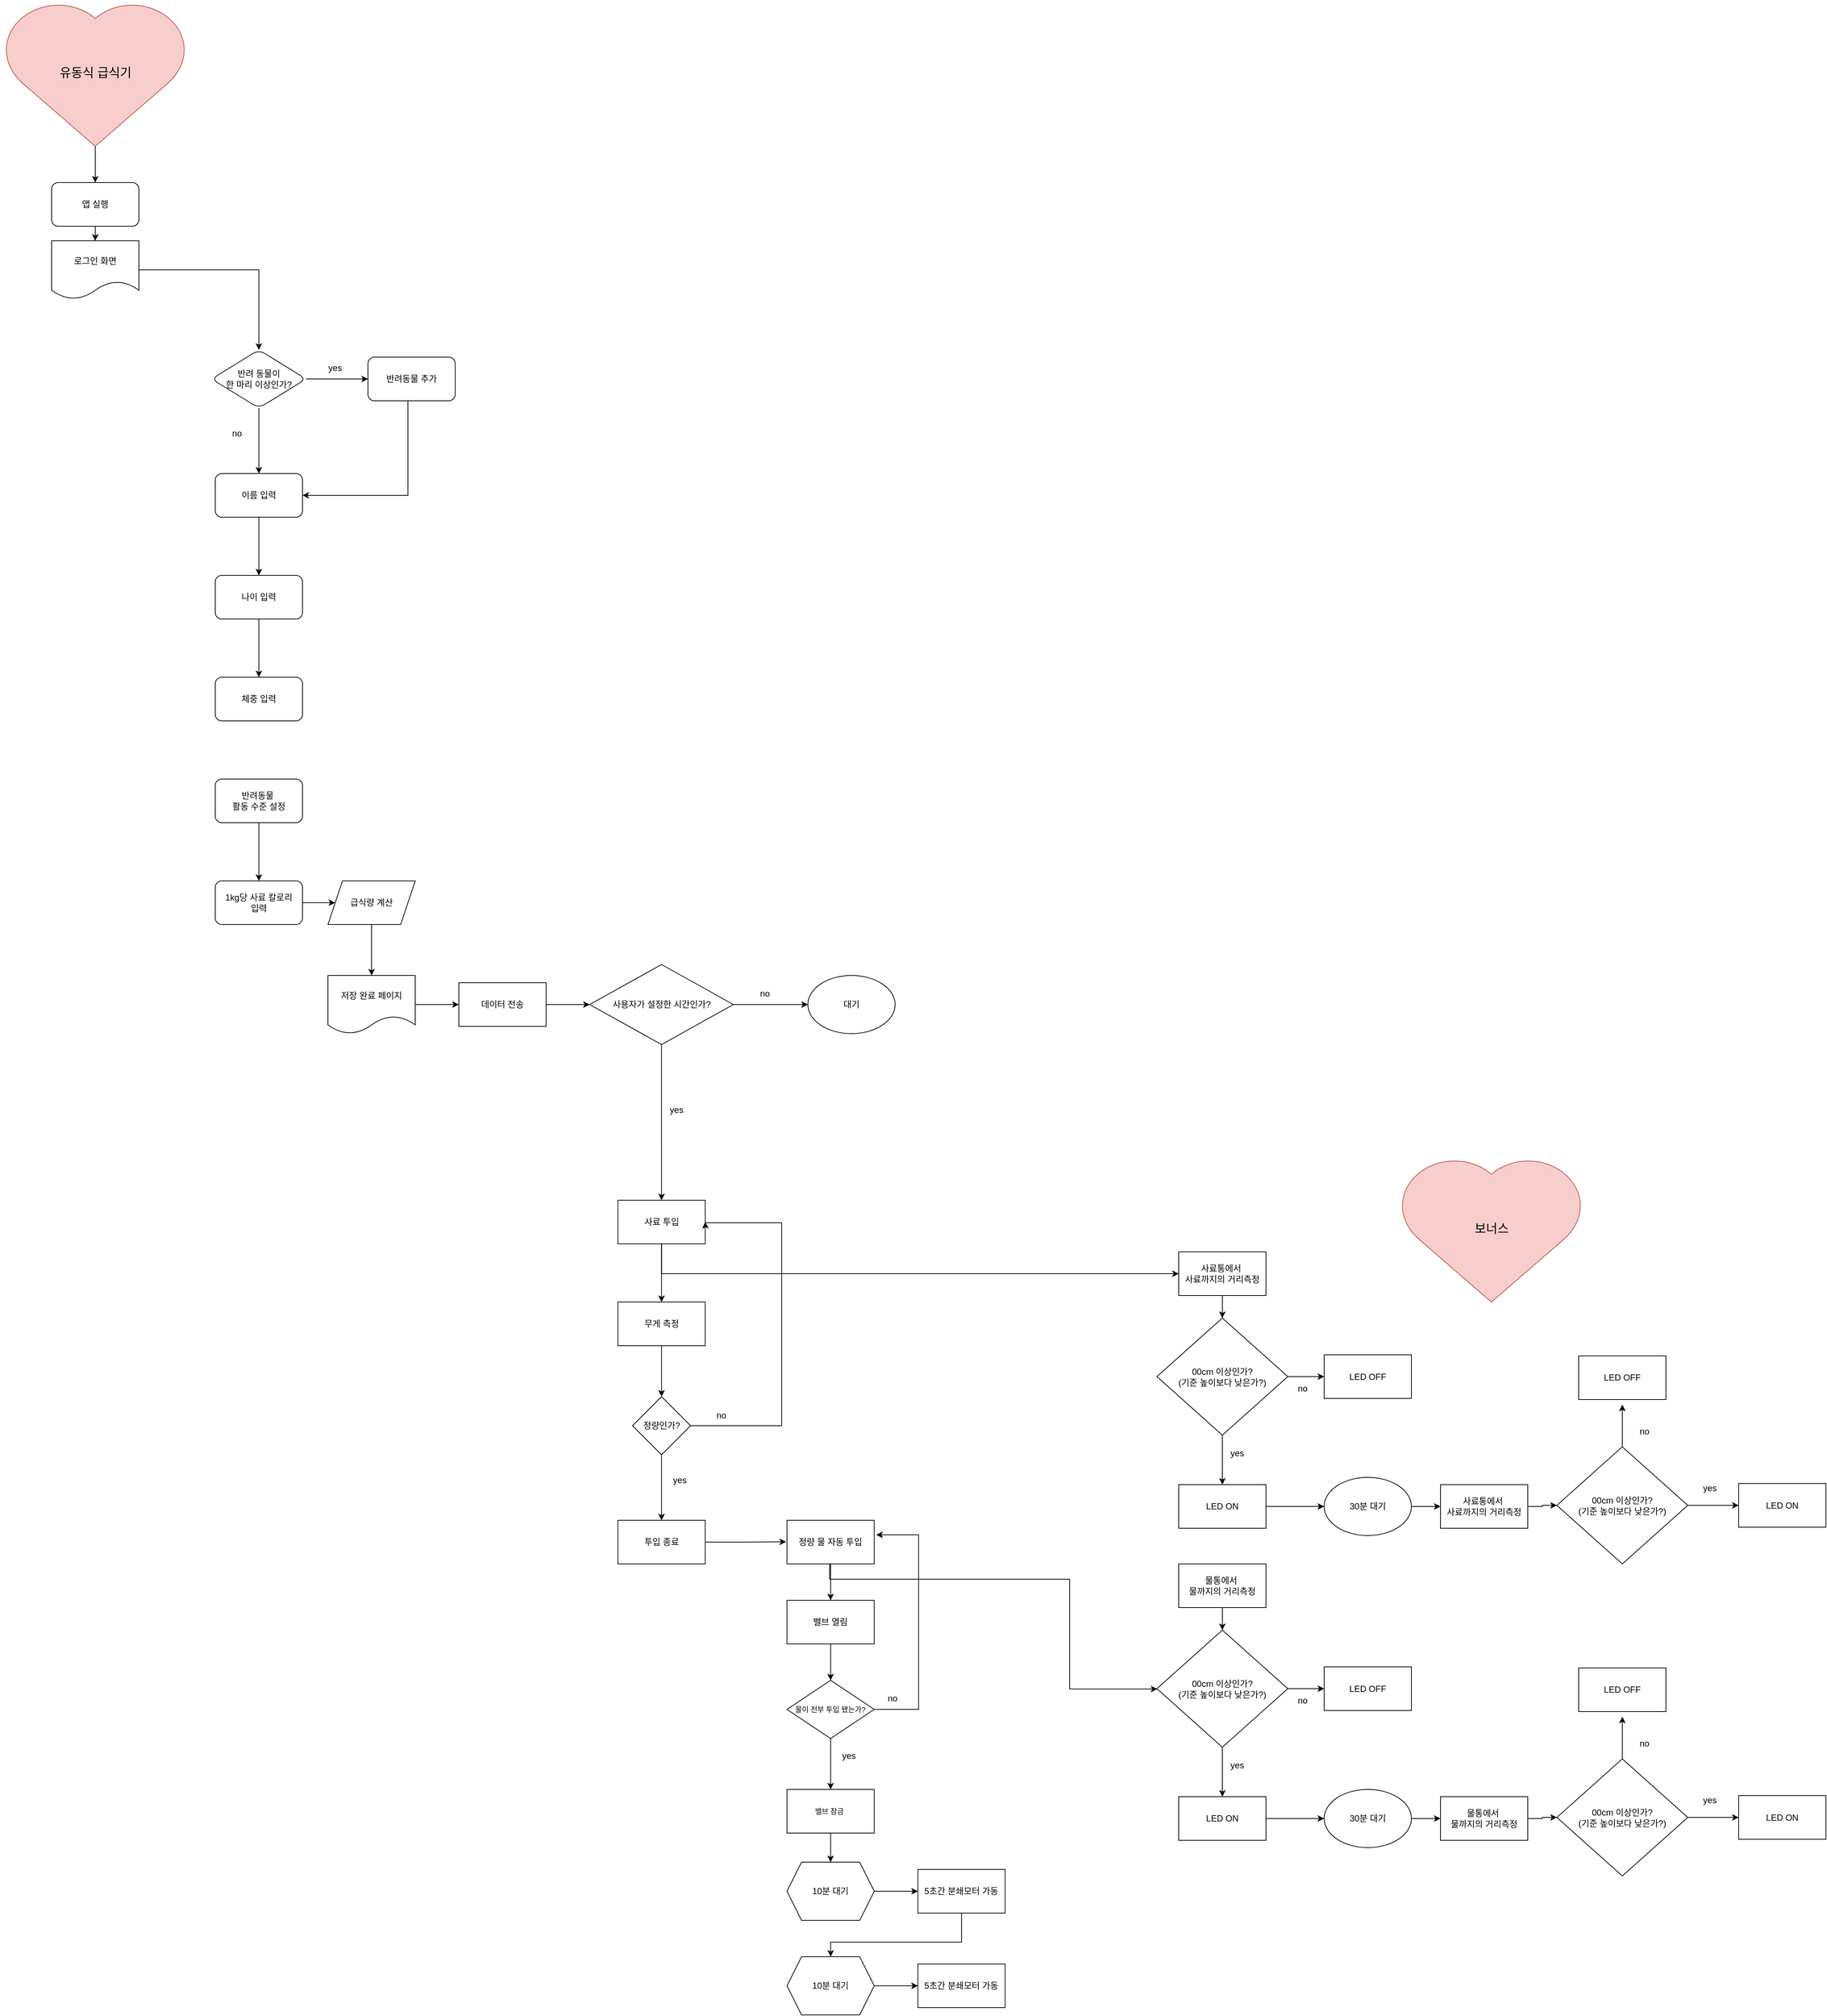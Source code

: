 <mxfile>
    <diagram id="daU45LD62OhOgbeOBliT" name="페이지-1">
        <mxGraphModel dx="7048" dy="6536" grid="1" gridSize="10" guides="1" tooltips="1" connect="1" arrows="1" fold="1" page="1" pageScale="1" pageWidth="827" pageHeight="1169" math="0" shadow="0">
            <root>
                <mxCell id="0"/>
                <mxCell id="1" parent="0"/>
                <mxCell id="2" value="" style="edgeStyle=orthogonalEdgeStyle;rounded=0;orthogonalLoop=1;jettySize=auto;html=1;" edge="1" parent="1" source="4" target="50">
                    <mxGeometry relative="1" as="geometry"/>
                </mxCell>
                <mxCell id="3" style="edgeStyle=orthogonalEdgeStyle;rounded=0;orthogonalLoop=1;jettySize=auto;html=1;entryX=0;entryY=0.5;entryDx=0;entryDy=0;" edge="1" parent="1" source="4" target="69">
                    <mxGeometry relative="1" as="geometry">
                        <Array as="points">
                            <mxPoint x="-2191" y="-2060"/>
                            <mxPoint x="-1490" y="-2060"/>
                        </Array>
                    </mxGeometry>
                </mxCell>
                <mxCell id="4" value="사료 투입" style="rounded=0;whiteSpace=wrap;html=1;" vertex="1" parent="1">
                    <mxGeometry x="-2251.24" y="-2161" width="120" height="60" as="geometry"/>
                </mxCell>
                <mxCell id="5" value="" style="edgeStyle=orthogonalEdgeStyle;rounded=0;orthogonalLoop=1;jettySize=auto;html=1;" edge="1" parent="1" source="6" target="10">
                    <mxGeometry relative="1" as="geometry"/>
                </mxCell>
                <mxCell id="6" value="앱 실행" style="rounded=1;whiteSpace=wrap;html=1;" vertex="1" parent="1">
                    <mxGeometry x="-3030" y="-3560" width="120" height="60" as="geometry"/>
                </mxCell>
                <mxCell id="7" style="edgeStyle=orthogonalEdgeStyle;rounded=0;orthogonalLoop=1;jettySize=auto;html=1;entryX=0.5;entryY=0;entryDx=0;entryDy=0;" edge="1" parent="1" source="8" target="6">
                    <mxGeometry relative="1" as="geometry"/>
                </mxCell>
                <mxCell id="8" value="유동식 급식기" style="verticalLabelPosition=middle;verticalAlign=middle;html=1;shape=mxgraph.basic.heart;fillColor=#f8cecc;strokeColor=#b85450;labelPosition=center;align=center;fontColor=#000000;fontSize=17;" vertex="1" parent="1">
                    <mxGeometry x="-3100" y="-3810" width="260" height="200" as="geometry"/>
                </mxCell>
                <mxCell id="9" value="" style="edgeStyle=orthogonalEdgeStyle;rounded=0;orthogonalLoop=1;jettySize=auto;html=1;" edge="1" parent="1" source="10" target="11">
                    <mxGeometry relative="1" as="geometry"/>
                </mxCell>
                <mxCell id="10" value="로그인 화면" style="shape=document;whiteSpace=wrap;html=1;boundedLbl=1;rounded=1;" vertex="1" parent="1">
                    <mxGeometry x="-3030" y="-3480" width="120" height="80" as="geometry"/>
                </mxCell>
                <mxCell id="11" value="반려 동물이&lt;div&gt;한 마리 이상인가?&lt;/div&gt;" style="rhombus;whiteSpace=wrap;html=1;rounded=1;" vertex="1" parent="1">
                    <mxGeometry x="-2810" y="-3330" width="130" height="80" as="geometry"/>
                </mxCell>
                <mxCell id="12" style="edgeStyle=orthogonalEdgeStyle;rounded=0;orthogonalLoop=1;jettySize=auto;html=1;exitX=0.5;exitY=1;exitDx=0;exitDy=0;entryX=1;entryY=0.5;entryDx=0;entryDy=0;" edge="1" parent="1" source="13" target="19">
                    <mxGeometry relative="1" as="geometry">
                        <mxPoint x="-2535.529" y="-3145" as="targetPoint"/>
                        <Array as="points">
                            <mxPoint x="-2540" y="-3260"/>
                            <mxPoint x="-2540" y="-3130"/>
                        </Array>
                    </mxGeometry>
                </mxCell>
                <mxCell id="13" value="반려동물 추가" style="whiteSpace=wrap;html=1;rounded=1;" vertex="1" parent="1">
                    <mxGeometry x="-2595" y="-3320" width="120" height="60" as="geometry"/>
                </mxCell>
                <mxCell id="14" value="나이 입력" style="whiteSpace=wrap;html=1;rounded=1;" vertex="1" parent="1">
                    <mxGeometry x="-2805" y="-3020" width="120" height="60" as="geometry"/>
                </mxCell>
                <mxCell id="15" value="반려동물&amp;nbsp;&lt;div&gt;활동 수준 설정&lt;/div&gt;" style="whiteSpace=wrap;html=1;rounded=1;" vertex="1" parent="1">
                    <mxGeometry x="-2805" y="-2740" width="120" height="60" as="geometry"/>
                </mxCell>
                <mxCell id="16" value="물이 전부 투입 됐는가?" style="rhombus;whiteSpace=wrap;html=1;fontSize=10;" vertex="1" parent="1">
                    <mxGeometry x="-2018.72" y="-1501" width="120" height="80" as="geometry"/>
                </mxCell>
                <mxCell id="17" value="급식량 계산" style="shape=parallelogram;perimeter=parallelogramPerimeter;whiteSpace=wrap;html=1;fixedSize=1;" vertex="1" parent="1">
                    <mxGeometry x="-2650" y="-2600" width="120" height="60" as="geometry"/>
                </mxCell>
                <mxCell id="18" value="5초간 분쇄모터 가동" style="rounded=0;whiteSpace=wrap;html=1;" vertex="1" parent="1">
                    <mxGeometry x="-1838.72" y="-1241" width="120" height="60" as="geometry"/>
                </mxCell>
                <mxCell id="19" value="이름 입력" style="whiteSpace=wrap;html=1;rounded=1;" vertex="1" parent="1">
                    <mxGeometry x="-2805" y="-3160" width="120" height="60" as="geometry"/>
                </mxCell>
                <mxCell id="20" value="10분 대기" style="shape=hexagon;perimeter=hexagonPerimeter2;whiteSpace=wrap;html=1;fixedSize=1;" vertex="1" parent="1">
                    <mxGeometry x="-2018.72" y="-1251" width="120" height="80" as="geometry"/>
                </mxCell>
                <mxCell id="21" value="데이터 전송" style="whiteSpace=wrap;html=1;" vertex="1" parent="1">
                    <mxGeometry x="-2470" y="-2460" width="120" height="60" as="geometry"/>
                </mxCell>
                <mxCell id="22" value="yes" style="text;html=1;align=center;verticalAlign=middle;whiteSpace=wrap;rounded=0;" vertex="1" parent="1">
                    <mxGeometry x="-2670" y="-3320" width="60" height="30" as="geometry"/>
                </mxCell>
                <mxCell id="23" value="" style="edgeStyle=orthogonalEdgeStyle;rounded=0;orthogonalLoop=1;jettySize=auto;html=1;" edge="1" parent="1" source="16">
                    <mxGeometry relative="1" as="geometry">
                        <mxPoint x="-1958.72" y="-1351" as="targetPoint"/>
                    </mxGeometry>
                </mxCell>
                <mxCell id="24" value="저장 완료 페이지" style="shape=document;whiteSpace=wrap;html=1;boundedLbl=1;" vertex="1" parent="1">
                    <mxGeometry x="-2650" y="-2470" width="120" height="80" as="geometry"/>
                </mxCell>
                <mxCell id="25" value="사용자가 설정한 시간인가?" style="rhombus;whiteSpace=wrap;html=1;" vertex="1" parent="1">
                    <mxGeometry x="-2290" y="-2485" width="197.52" height="110" as="geometry"/>
                </mxCell>
                <mxCell id="26" value="체중 입력" style="whiteSpace=wrap;html=1;rounded=1;" vertex="1" parent="1">
                    <mxGeometry x="-2805" y="-2880" width="120" height="60" as="geometry"/>
                </mxCell>
                <mxCell id="27" value="" style="edgeStyle=orthogonalEdgeStyle;rounded=0;orthogonalLoop=1;jettySize=auto;html=1;" edge="1" parent="1" source="19" target="14">
                    <mxGeometry relative="1" as="geometry"/>
                </mxCell>
                <mxCell id="28" value="no" style="text;html=1;align=center;verticalAlign=middle;whiteSpace=wrap;rounded=0;" vertex="1" parent="1">
                    <mxGeometry x="-2805" y="-3230" width="60" height="30" as="geometry"/>
                </mxCell>
                <mxCell id="29" value="대기" style="ellipse;whiteSpace=wrap;html=1;" vertex="1" parent="1">
                    <mxGeometry x="-1990" y="-2470" width="120" height="80" as="geometry"/>
                </mxCell>
                <mxCell id="30" value="" style="edgeStyle=orthogonalEdgeStyle;rounded=0;orthogonalLoop=1;jettySize=auto;html=1;" edge="1" parent="1" source="74">
                    <mxGeometry relative="1" as="geometry">
                        <mxPoint x="-2640" y="-2570" as="targetPoint"/>
                    </mxGeometry>
                </mxCell>
                <mxCell id="31" style="edgeStyle=orthogonalEdgeStyle;rounded=0;orthogonalLoop=1;jettySize=auto;html=1;exitX=0.5;exitY=1;exitDx=0;exitDy=0;entryX=0.5;entryY=0;entryDx=0;entryDy=0;" edge="1" parent="1" source="67" target="16">
                    <mxGeometry relative="1" as="geometry"/>
                </mxCell>
                <mxCell id="32" value="" style="edgeStyle=orthogonalEdgeStyle;rounded=0;orthogonalLoop=1;jettySize=auto;html=1;" edge="1" parent="1" source="11" target="13">
                    <mxGeometry relative="1" as="geometry"/>
                </mxCell>
                <mxCell id="33" style="edgeStyle=orthogonalEdgeStyle;rounded=0;orthogonalLoop=1;jettySize=auto;html=1;entryX=0.5;entryY=0;entryDx=0;entryDy=0;" edge="1" parent="1" source="25" target="4">
                    <mxGeometry relative="1" as="geometry"/>
                </mxCell>
                <mxCell id="34" value="" style="edgeStyle=orthogonalEdgeStyle;rounded=0;orthogonalLoop=1;jettySize=auto;html=1;" edge="1" parent="1" source="51" target="41">
                    <mxGeometry relative="1" as="geometry"/>
                </mxCell>
                <mxCell id="35" value="LED OFF" style="rounded=0;whiteSpace=wrap;html=1;" vertex="1" parent="1">
                    <mxGeometry x="-1280" y="-1948.5" width="120" height="60" as="geometry"/>
                </mxCell>
                <mxCell id="36" style="edgeStyle=orthogonalEdgeStyle;rounded=0;orthogonalLoop=1;jettySize=auto;html=1;entryX=0;entryY=0.5;entryDx=0;entryDy=0;" edge="1" parent="1" source="25" target="29">
                    <mxGeometry relative="1" as="geometry"/>
                </mxCell>
                <mxCell id="37" value="" style="edgeStyle=orthogonalEdgeStyle;rounded=0;orthogonalLoop=1;jettySize=auto;html=1;" edge="1" parent="1" source="17" target="24">
                    <mxGeometry relative="1" as="geometry"/>
                </mxCell>
                <mxCell id="38" value="정량 물 자동 투입" style="rounded=0;whiteSpace=wrap;html=1;" vertex="1" parent="1">
                    <mxGeometry x="-2018.72" y="-1721" width="120" height="60" as="geometry"/>
                </mxCell>
                <mxCell id="39" value="no" style="text;html=1;align=center;verticalAlign=middle;resizable=0;points=[];autosize=1;strokeColor=none;fillColor=none;" vertex="1" parent="1">
                    <mxGeometry x="-1893.72" y="-1491" width="40" height="30" as="geometry"/>
                </mxCell>
                <mxCell id="40" value="5초간 분쇄모터 가동" style="rounded=0;whiteSpace=wrap;html=1;" vertex="1" parent="1">
                    <mxGeometry x="-1838.72" y="-1111" width="120" height="60" as="geometry"/>
                </mxCell>
                <mxCell id="41" value="투입 종료" style="whiteSpace=wrap;html=1;rounded=0;" vertex="1" parent="1">
                    <mxGeometry x="-2251.24" y="-1721" width="120" height="60" as="geometry"/>
                </mxCell>
                <mxCell id="42" value="no" style="text;html=1;align=center;verticalAlign=middle;whiteSpace=wrap;rounded=0;" vertex="1" parent="1">
                    <mxGeometry x="-2139.24" y="-1880" width="60" height="30" as="geometry"/>
                </mxCell>
                <mxCell id="43" style="edgeStyle=orthogonalEdgeStyle;rounded=0;orthogonalLoop=1;jettySize=auto;html=1;exitX=0.5;exitY=1;exitDx=0;exitDy=0;entryX=0.5;entryY=0;entryDx=0;entryDy=0;" edge="1" parent="1" source="38" target="67">
                    <mxGeometry relative="1" as="geometry"/>
                </mxCell>
                <mxCell id="44" value="no" style="text;html=1;align=center;verticalAlign=middle;resizable=0;points=[];autosize=1;strokeColor=none;fillColor=none;" vertex="1" parent="1">
                    <mxGeometry x="-1330" y="-1917" width="40" height="30" as="geometry"/>
                </mxCell>
                <mxCell id="45" style="edgeStyle=orthogonalEdgeStyle;rounded=0;orthogonalLoop=1;jettySize=auto;html=1;exitX=1;exitY=0.5;exitDx=0;exitDy=0;entryX=1.023;entryY=0.346;entryDx=0;entryDy=0;entryPerimeter=0;" edge="1" parent="1" source="16" target="38">
                    <mxGeometry relative="1" as="geometry">
                        <mxPoint x="-1838.72" y="-1591" as="targetPoint"/>
                        <Array as="points">
                            <mxPoint x="-1837.72" y="-1461"/>
                            <mxPoint x="-1837.72" y="-1701"/>
                            <mxPoint x="-1895.72" y="-1701"/>
                        </Array>
                    </mxGeometry>
                </mxCell>
                <mxCell id="46" style="edgeStyle=orthogonalEdgeStyle;rounded=0;orthogonalLoop=1;jettySize=auto;html=1;entryX=0;entryY=0.5;entryDx=0;entryDy=0;" edge="1" parent="1" source="20" target="18">
                    <mxGeometry relative="1" as="geometry"/>
                </mxCell>
                <mxCell id="47" value="no" style="text;html=1;align=center;verticalAlign=middle;whiteSpace=wrap;rounded=0;" vertex="1" parent="1">
                    <mxGeometry x="-2078.72" y="-2460" width="60" height="30" as="geometry"/>
                </mxCell>
                <mxCell id="48" value="yes" style="text;html=1;align=center;verticalAlign=middle;resizable=0;points=[];autosize=1;strokeColor=none;fillColor=none;" vertex="1" parent="1">
                    <mxGeometry x="-1953.72" y="-1412" width="40" height="30" as="geometry"/>
                </mxCell>
                <mxCell id="49" value="yes" style="text;html=1;align=center;verticalAlign=middle;resizable=0;points=[];autosize=1;strokeColor=none;fillColor=none;" vertex="1" parent="1">
                    <mxGeometry x="-1420" y="-1828" width="40" height="30" as="geometry"/>
                </mxCell>
                <mxCell id="50" value="무게 측정" style="rounded=0;whiteSpace=wrap;html=1;" vertex="1" parent="1">
                    <mxGeometry x="-2251.24" y="-2021" width="120" height="60" as="geometry"/>
                </mxCell>
                <mxCell id="51" value="정량인가?" style="rhombus;whiteSpace=wrap;html=1;rounded=0;" vertex="1" parent="1">
                    <mxGeometry x="-2231.24" y="-1891" width="80" height="80" as="geometry"/>
                </mxCell>
                <mxCell id="52" style="edgeStyle=orthogonalEdgeStyle;rounded=0;orthogonalLoop=1;jettySize=auto;html=1;exitX=1;exitY=0.5;exitDx=0;exitDy=0;" edge="1" parent="1" source="41">
                    <mxGeometry relative="1" as="geometry">
                        <mxPoint x="-2020" y="-1691.421" as="targetPoint"/>
                    </mxGeometry>
                </mxCell>
                <mxCell id="53" style="edgeStyle=orthogonalEdgeStyle;rounded=0;orthogonalLoop=1;jettySize=auto;html=1;exitX=1;exitY=0.5;exitDx=0;exitDy=0;entryX=0;entryY=0.5;entryDx=0;entryDy=0;" edge="1" parent="1" source="21" target="25">
                    <mxGeometry relative="1" as="geometry"/>
                </mxCell>
                <mxCell id="54" value="" style="edgeStyle=orthogonalEdgeStyle;rounded=0;orthogonalLoop=1;jettySize=auto;html=1;" edge="1" parent="1" source="15" target="74">
                    <mxGeometry relative="1" as="geometry"/>
                </mxCell>
                <mxCell id="55" value="" style="edgeStyle=orthogonalEdgeStyle;rounded=0;orthogonalLoop=1;jettySize=auto;html=1;" edge="1" parent="1" source="50" target="51">
                    <mxGeometry relative="1" as="geometry"/>
                </mxCell>
                <mxCell id="56" value="00cm 이상인가?&lt;div&gt;(기준 높이보다 낮은가?)&lt;/div&gt;" style="rhombus;whiteSpace=wrap;html=1;" vertex="1" parent="1">
                    <mxGeometry x="-1510" y="-1999" width="180" height="161" as="geometry"/>
                </mxCell>
                <mxCell id="57" value="yes" style="text;html=1;align=center;verticalAlign=middle;whiteSpace=wrap;rounded=0;" vertex="1" parent="1">
                    <mxGeometry x="-2196.24" y="-1791" width="60" height="30" as="geometry"/>
                </mxCell>
                <mxCell id="58" value="밸브 잠금&amp;nbsp;" style="whiteSpace=wrap;html=1;fontSize=10;" vertex="1" parent="1">
                    <mxGeometry x="-2018.72" y="-1351" width="120" height="60" as="geometry"/>
                </mxCell>
                <mxCell id="59" value="yes" style="text;html=1;align=center;verticalAlign=middle;resizable=0;points=[];autosize=1;strokeColor=none;fillColor=none;" vertex="1" parent="1">
                    <mxGeometry x="-2191.24" y="-2300" width="40" height="30" as="geometry"/>
                </mxCell>
                <mxCell id="60" value="" style="edgeStyle=orthogonalEdgeStyle;rounded=0;orthogonalLoop=1;jettySize=auto;html=1;" edge="1" parent="1" source="24" target="21">
                    <mxGeometry relative="1" as="geometry"/>
                </mxCell>
                <mxCell id="61" value="" style="edgeStyle=orthogonalEdgeStyle;rounded=0;orthogonalLoop=1;jettySize=auto;html=1;" edge="1" parent="1" source="11" target="19">
                    <mxGeometry relative="1" as="geometry"/>
                </mxCell>
                <mxCell id="62" style="edgeStyle=orthogonalEdgeStyle;rounded=0;orthogonalLoop=1;jettySize=auto;html=1;exitX=1;exitY=0.5;exitDx=0;exitDy=0;entryX=1;entryY=0.5;entryDx=0;entryDy=0;" edge="1" parent="1" source="51" target="4">
                    <mxGeometry relative="1" as="geometry">
                        <mxPoint x="-2026.24" y="-2131" as="targetPoint"/>
                        <Array as="points">
                            <mxPoint x="-2026" y="-1851"/>
                            <mxPoint x="-2026" y="-2130"/>
                            <mxPoint x="-2131" y="-2130"/>
                        </Array>
                    </mxGeometry>
                </mxCell>
                <mxCell id="63" style="edgeStyle=orthogonalEdgeStyle;rounded=0;orthogonalLoop=1;jettySize=auto;html=1;entryX=0;entryY=0.5;entryDx=0;entryDy=0;" edge="1" parent="1" source="71" target="40">
                    <mxGeometry relative="1" as="geometry"/>
                </mxCell>
                <mxCell id="64" style="edgeStyle=orthogonalEdgeStyle;rounded=0;orthogonalLoop=1;jettySize=auto;html=1;entryX=0.5;entryY=0;entryDx=0;entryDy=0;" edge="1" parent="1" source="18" target="71">
                    <mxGeometry relative="1" as="geometry">
                        <Array as="points">
                            <mxPoint x="-1778.72" y="-1141"/>
                            <mxPoint x="-1958.72" y="-1141"/>
                        </Array>
                    </mxGeometry>
                </mxCell>
                <mxCell id="65" value="" style="edgeStyle=orthogonalEdgeStyle;rounded=0;orthogonalLoop=1;jettySize=auto;html=1;" edge="1" parent="1" source="58" target="20">
                    <mxGeometry relative="1" as="geometry"/>
                </mxCell>
                <mxCell id="66" value="보너스" style="verticalLabelPosition=middle;verticalAlign=middle;html=1;shape=mxgraph.basic.heart;fillColor=#f8cecc;strokeColor=#b85450;labelPosition=center;align=center;fontColor=#000000;fontSize=17;" vertex="1" parent="1">
                    <mxGeometry x="-1180" y="-2221" width="260" height="200" as="geometry"/>
                </mxCell>
                <mxCell id="67" value="밸브 열림" style="rounded=0;whiteSpace=wrap;html=1;" vertex="1" parent="1">
                    <mxGeometry x="-2018.72" y="-1611" width="120" height="60" as="geometry"/>
                </mxCell>
                <mxCell id="68" style="edgeStyle=orthogonalEdgeStyle;rounded=0;orthogonalLoop=1;jettySize=auto;html=1;entryX=0.5;entryY=0;entryDx=0;entryDy=0;" edge="1" parent="1" source="56" target="77">
                    <mxGeometry relative="1" as="geometry"/>
                </mxCell>
                <mxCell id="69" value="사료통에서&amp;nbsp;&lt;div&gt;사료까지의 거리측정&lt;/div&gt;" style="rounded=0;whiteSpace=wrap;html=1;" vertex="1" parent="1">
                    <mxGeometry x="-1480" y="-2090" width="120" height="60" as="geometry"/>
                </mxCell>
                <mxCell id="70" style="edgeStyle=orthogonalEdgeStyle;rounded=0;orthogonalLoop=1;jettySize=auto;html=1;entryX=0.5;entryY=0;entryDx=0;entryDy=0;" edge="1" parent="1">
                    <mxGeometry relative="1" as="geometry">
                        <mxPoint x="-910" y="-1338" as="sourcePoint"/>
                        <mxPoint x="-910" y="-1307" as="targetPoint"/>
                    </mxGeometry>
                </mxCell>
                <mxCell id="71" value="10분 대기" style="shape=hexagon;perimeter=hexagonPerimeter2;whiteSpace=wrap;html=1;fixedSize=1;" vertex="1" parent="1">
                    <mxGeometry x="-2018.72" y="-1121" width="120" height="80" as="geometry"/>
                </mxCell>
                <mxCell id="72" style="edgeStyle=orthogonalEdgeStyle;rounded=0;orthogonalLoop=1;jettySize=auto;html=1;entryX=0;entryY=0.5;entryDx=0;entryDy=0;" edge="1" parent="1" source="56" target="35">
                    <mxGeometry relative="1" as="geometry"/>
                </mxCell>
                <mxCell id="73" style="edgeStyle=orthogonalEdgeStyle;rounded=0;orthogonalLoop=1;jettySize=auto;html=1;entryX=0.5;entryY=0;entryDx=0;entryDy=0;" edge="1" parent="1" source="69" target="56">
                    <mxGeometry relative="1" as="geometry"/>
                </mxCell>
                <mxCell id="74" value="1kg당 사료 칼로리&lt;div&gt;입력&lt;/div&gt;" style="whiteSpace=wrap;html=1;rounded=1;" vertex="1" parent="1">
                    <mxGeometry x="-2805" y="-2600" width="120" height="60" as="geometry"/>
                </mxCell>
                <mxCell id="75" value="" style="edgeStyle=orthogonalEdgeStyle;rounded=0;orthogonalLoop=1;jettySize=auto;html=1;" edge="1" parent="1" source="14" target="26">
                    <mxGeometry relative="1" as="geometry"/>
                </mxCell>
                <mxCell id="76" style="edgeStyle=orthogonalEdgeStyle;rounded=0;orthogonalLoop=1;jettySize=auto;html=1;exitX=1;exitY=0.5;exitDx=0;exitDy=0;entryX=0;entryY=0.5;entryDx=0;entryDy=0;" edge="1" parent="1" source="77" target="88">
                    <mxGeometry relative="1" as="geometry"/>
                </mxCell>
                <mxCell id="77" value="LED ON" style="rounded=0;whiteSpace=wrap;html=1;" vertex="1" parent="1">
                    <mxGeometry x="-1480" y="-1770" width="120" height="60" as="geometry"/>
                </mxCell>
                <mxCell id="78" value="LED OFF" style="rounded=0;whiteSpace=wrap;html=1;" vertex="1" parent="1">
                    <mxGeometry x="-930" y="-1947" width="120" height="60" as="geometry"/>
                </mxCell>
                <mxCell id="79" value="no" style="text;html=1;align=center;verticalAlign=middle;resizable=0;points=[];autosize=1;strokeColor=none;fillColor=none;" vertex="1" parent="1">
                    <mxGeometry x="-860" y="-1858" width="40" height="30" as="geometry"/>
                </mxCell>
                <mxCell id="80" value="yes" style="text;html=1;align=center;verticalAlign=middle;resizable=0;points=[];autosize=1;strokeColor=none;fillColor=none;" vertex="1" parent="1">
                    <mxGeometry x="-770" y="-1780" width="40" height="30" as="geometry"/>
                </mxCell>
                <mxCell id="81" style="edgeStyle=orthogonalEdgeStyle;rounded=0;orthogonalLoop=1;jettySize=auto;html=1;exitX=0.5;exitY=0;exitDx=0;exitDy=0;" edge="1" parent="1" source="83">
                    <mxGeometry relative="1" as="geometry">
                        <mxPoint x="-869.923" y="-1880" as="targetPoint"/>
                    </mxGeometry>
                </mxCell>
                <mxCell id="82" style="edgeStyle=orthogonalEdgeStyle;rounded=0;orthogonalLoop=1;jettySize=auto;html=1;exitX=1;exitY=0.5;exitDx=0;exitDy=0;entryX=0;entryY=0.5;entryDx=0;entryDy=0;" edge="1" parent="1" source="83" target="86">
                    <mxGeometry relative="1" as="geometry"/>
                </mxCell>
                <mxCell id="83" value="00cm 이상인가?&lt;div&gt;(기준 높이보다 낮은가?)&lt;/div&gt;" style="rhombus;whiteSpace=wrap;html=1;" vertex="1" parent="1">
                    <mxGeometry x="-960" y="-1822" width="180" height="161" as="geometry"/>
                </mxCell>
                <mxCell id="84" style="edgeStyle=orthogonalEdgeStyle;rounded=0;orthogonalLoop=1;jettySize=auto;html=1;exitX=1;exitY=0.5;exitDx=0;exitDy=0;entryX=0;entryY=0.5;entryDx=0;entryDy=0;" edge="1" parent="1" source="85" target="83">
                    <mxGeometry relative="1" as="geometry"/>
                </mxCell>
                <mxCell id="85" value="사료통에서&amp;nbsp;&lt;div&gt;사료까지의 거리측정&lt;/div&gt;" style="rounded=0;whiteSpace=wrap;html=1;" vertex="1" parent="1">
                    <mxGeometry x="-1120" y="-1770" width="120" height="60" as="geometry"/>
                </mxCell>
                <mxCell id="86" value="LED ON" style="rounded=0;whiteSpace=wrap;html=1;" vertex="1" parent="1">
                    <mxGeometry x="-710" y="-1771.5" width="120" height="60" as="geometry"/>
                </mxCell>
                <mxCell id="87" style="edgeStyle=orthogonalEdgeStyle;rounded=0;orthogonalLoop=1;jettySize=auto;html=1;exitX=1;exitY=0.5;exitDx=0;exitDy=0;entryX=0;entryY=0.5;entryDx=0;entryDy=0;" edge="1" parent="1" source="88" target="85">
                    <mxGeometry relative="1" as="geometry"/>
                </mxCell>
                <mxCell id="88" value="30분 대기" style="ellipse;whiteSpace=wrap;html=1;" vertex="1" parent="1">
                    <mxGeometry x="-1280" y="-1780" width="120" height="80" as="geometry"/>
                </mxCell>
                <mxCell id="89" value="LED OFF" style="rounded=0;whiteSpace=wrap;html=1;" vertex="1" parent="1">
                    <mxGeometry x="-1280" y="-1519.5" width="120" height="60" as="geometry"/>
                </mxCell>
                <mxCell id="90" value="no" style="text;html=1;align=center;verticalAlign=middle;resizable=0;points=[];autosize=1;strokeColor=none;fillColor=none;" vertex="1" parent="1">
                    <mxGeometry x="-1330" y="-1488" width="40" height="30" as="geometry"/>
                </mxCell>
                <mxCell id="91" value="yes" style="text;html=1;align=center;verticalAlign=middle;resizable=0;points=[];autosize=1;strokeColor=none;fillColor=none;" vertex="1" parent="1">
                    <mxGeometry x="-1420" y="-1399" width="40" height="30" as="geometry"/>
                </mxCell>
                <mxCell id="92" value="00cm 이상인가?&lt;div&gt;(기준 높이보다 낮은가?)&lt;/div&gt;" style="rhombus;whiteSpace=wrap;html=1;" vertex="1" parent="1">
                    <mxGeometry x="-1510" y="-1570" width="180" height="161" as="geometry"/>
                </mxCell>
                <mxCell id="93" style="edgeStyle=orthogonalEdgeStyle;rounded=0;orthogonalLoop=1;jettySize=auto;html=1;entryX=0.5;entryY=0;entryDx=0;entryDy=0;" edge="1" parent="1" source="92" target="98">
                    <mxGeometry relative="1" as="geometry"/>
                </mxCell>
                <mxCell id="94" value="물통에서&amp;nbsp;&lt;div&gt;물까지의 거리측정&lt;/div&gt;" style="rounded=0;whiteSpace=wrap;html=1;" vertex="1" parent="1">
                    <mxGeometry x="-1480" y="-1661" width="120" height="60" as="geometry"/>
                </mxCell>
                <mxCell id="95" style="edgeStyle=orthogonalEdgeStyle;rounded=0;orthogonalLoop=1;jettySize=auto;html=1;entryX=0;entryY=0.5;entryDx=0;entryDy=0;" edge="1" parent="1" source="92" target="89">
                    <mxGeometry relative="1" as="geometry"/>
                </mxCell>
                <mxCell id="96" style="edgeStyle=orthogonalEdgeStyle;rounded=0;orthogonalLoop=1;jettySize=auto;html=1;entryX=0.5;entryY=0;entryDx=0;entryDy=0;" edge="1" parent="1" source="94" target="92">
                    <mxGeometry relative="1" as="geometry"/>
                </mxCell>
                <mxCell id="97" style="edgeStyle=orthogonalEdgeStyle;rounded=0;orthogonalLoop=1;jettySize=auto;html=1;exitX=1;exitY=0.5;exitDx=0;exitDy=0;entryX=0;entryY=0.5;entryDx=0;entryDy=0;" edge="1" parent="1" source="98" target="109">
                    <mxGeometry relative="1" as="geometry"/>
                </mxCell>
                <mxCell id="98" value="LED ON" style="rounded=0;whiteSpace=wrap;html=1;" vertex="1" parent="1">
                    <mxGeometry x="-1480" y="-1341" width="120" height="60" as="geometry"/>
                </mxCell>
                <mxCell id="99" value="LED OFF" style="rounded=0;whiteSpace=wrap;html=1;" vertex="1" parent="1">
                    <mxGeometry x="-930" y="-1518" width="120" height="60" as="geometry"/>
                </mxCell>
                <mxCell id="100" value="no" style="text;html=1;align=center;verticalAlign=middle;resizable=0;points=[];autosize=1;strokeColor=none;fillColor=none;" vertex="1" parent="1">
                    <mxGeometry x="-860" y="-1429" width="40" height="30" as="geometry"/>
                </mxCell>
                <mxCell id="101" value="yes" style="text;html=1;align=center;verticalAlign=middle;resizable=0;points=[];autosize=1;strokeColor=none;fillColor=none;" vertex="1" parent="1">
                    <mxGeometry x="-770" y="-1351" width="40" height="30" as="geometry"/>
                </mxCell>
                <mxCell id="102" style="edgeStyle=orthogonalEdgeStyle;rounded=0;orthogonalLoop=1;jettySize=auto;html=1;exitX=0.5;exitY=0;exitDx=0;exitDy=0;" edge="1" parent="1" source="104">
                    <mxGeometry relative="1" as="geometry">
                        <mxPoint x="-869.923" y="-1451" as="targetPoint"/>
                    </mxGeometry>
                </mxCell>
                <mxCell id="103" style="edgeStyle=orthogonalEdgeStyle;rounded=0;orthogonalLoop=1;jettySize=auto;html=1;exitX=1;exitY=0.5;exitDx=0;exitDy=0;entryX=0;entryY=0.5;entryDx=0;entryDy=0;" edge="1" parent="1" source="104" target="107">
                    <mxGeometry relative="1" as="geometry"/>
                </mxCell>
                <mxCell id="104" value="00cm 이상인가?&lt;div&gt;(기준 높이보다 낮은가?)&lt;/div&gt;" style="rhombus;whiteSpace=wrap;html=1;" vertex="1" parent="1">
                    <mxGeometry x="-960" y="-1393" width="180" height="161" as="geometry"/>
                </mxCell>
                <mxCell id="105" style="edgeStyle=orthogonalEdgeStyle;rounded=0;orthogonalLoop=1;jettySize=auto;html=1;exitX=1;exitY=0.5;exitDx=0;exitDy=0;entryX=0;entryY=0.5;entryDx=0;entryDy=0;" edge="1" parent="1" source="106" target="104">
                    <mxGeometry relative="1" as="geometry"/>
                </mxCell>
                <mxCell id="106" value="물통에서&amp;nbsp;&lt;div&gt;물까지의 거리측정&lt;/div&gt;" style="rounded=0;whiteSpace=wrap;html=1;" vertex="1" parent="1">
                    <mxGeometry x="-1120" y="-1341" width="120" height="60" as="geometry"/>
                </mxCell>
                <mxCell id="107" value="LED ON" style="rounded=0;whiteSpace=wrap;html=1;" vertex="1" parent="1">
                    <mxGeometry x="-710" y="-1342.5" width="120" height="60" as="geometry"/>
                </mxCell>
                <mxCell id="108" style="edgeStyle=orthogonalEdgeStyle;rounded=0;orthogonalLoop=1;jettySize=auto;html=1;exitX=1;exitY=0.5;exitDx=0;exitDy=0;entryX=0;entryY=0.5;entryDx=0;entryDy=0;" edge="1" parent="1" source="109" target="106">
                    <mxGeometry relative="1" as="geometry"/>
                </mxCell>
                <mxCell id="109" value="30분 대기" style="ellipse;whiteSpace=wrap;html=1;" vertex="1" parent="1">
                    <mxGeometry x="-1280" y="-1351" width="120" height="80" as="geometry"/>
                </mxCell>
                <mxCell id="110" style="edgeStyle=orthogonalEdgeStyle;rounded=0;orthogonalLoop=1;jettySize=auto;html=1;" edge="1" parent="1" target="92">
                    <mxGeometry relative="1" as="geometry">
                        <Array as="points">
                            <mxPoint x="-1960" y="-1640"/>
                            <mxPoint x="-1630" y="-1640"/>
                            <mxPoint x="-1630" y="-1489"/>
                        </Array>
                        <mxPoint x="-1960" y="-1661" as="sourcePoint"/>
                        <mxPoint x="-1630" y="-1480" as="targetPoint"/>
                    </mxGeometry>
                </mxCell>
            </root>
        </mxGraphModel>
    </diagram>
</mxfile>